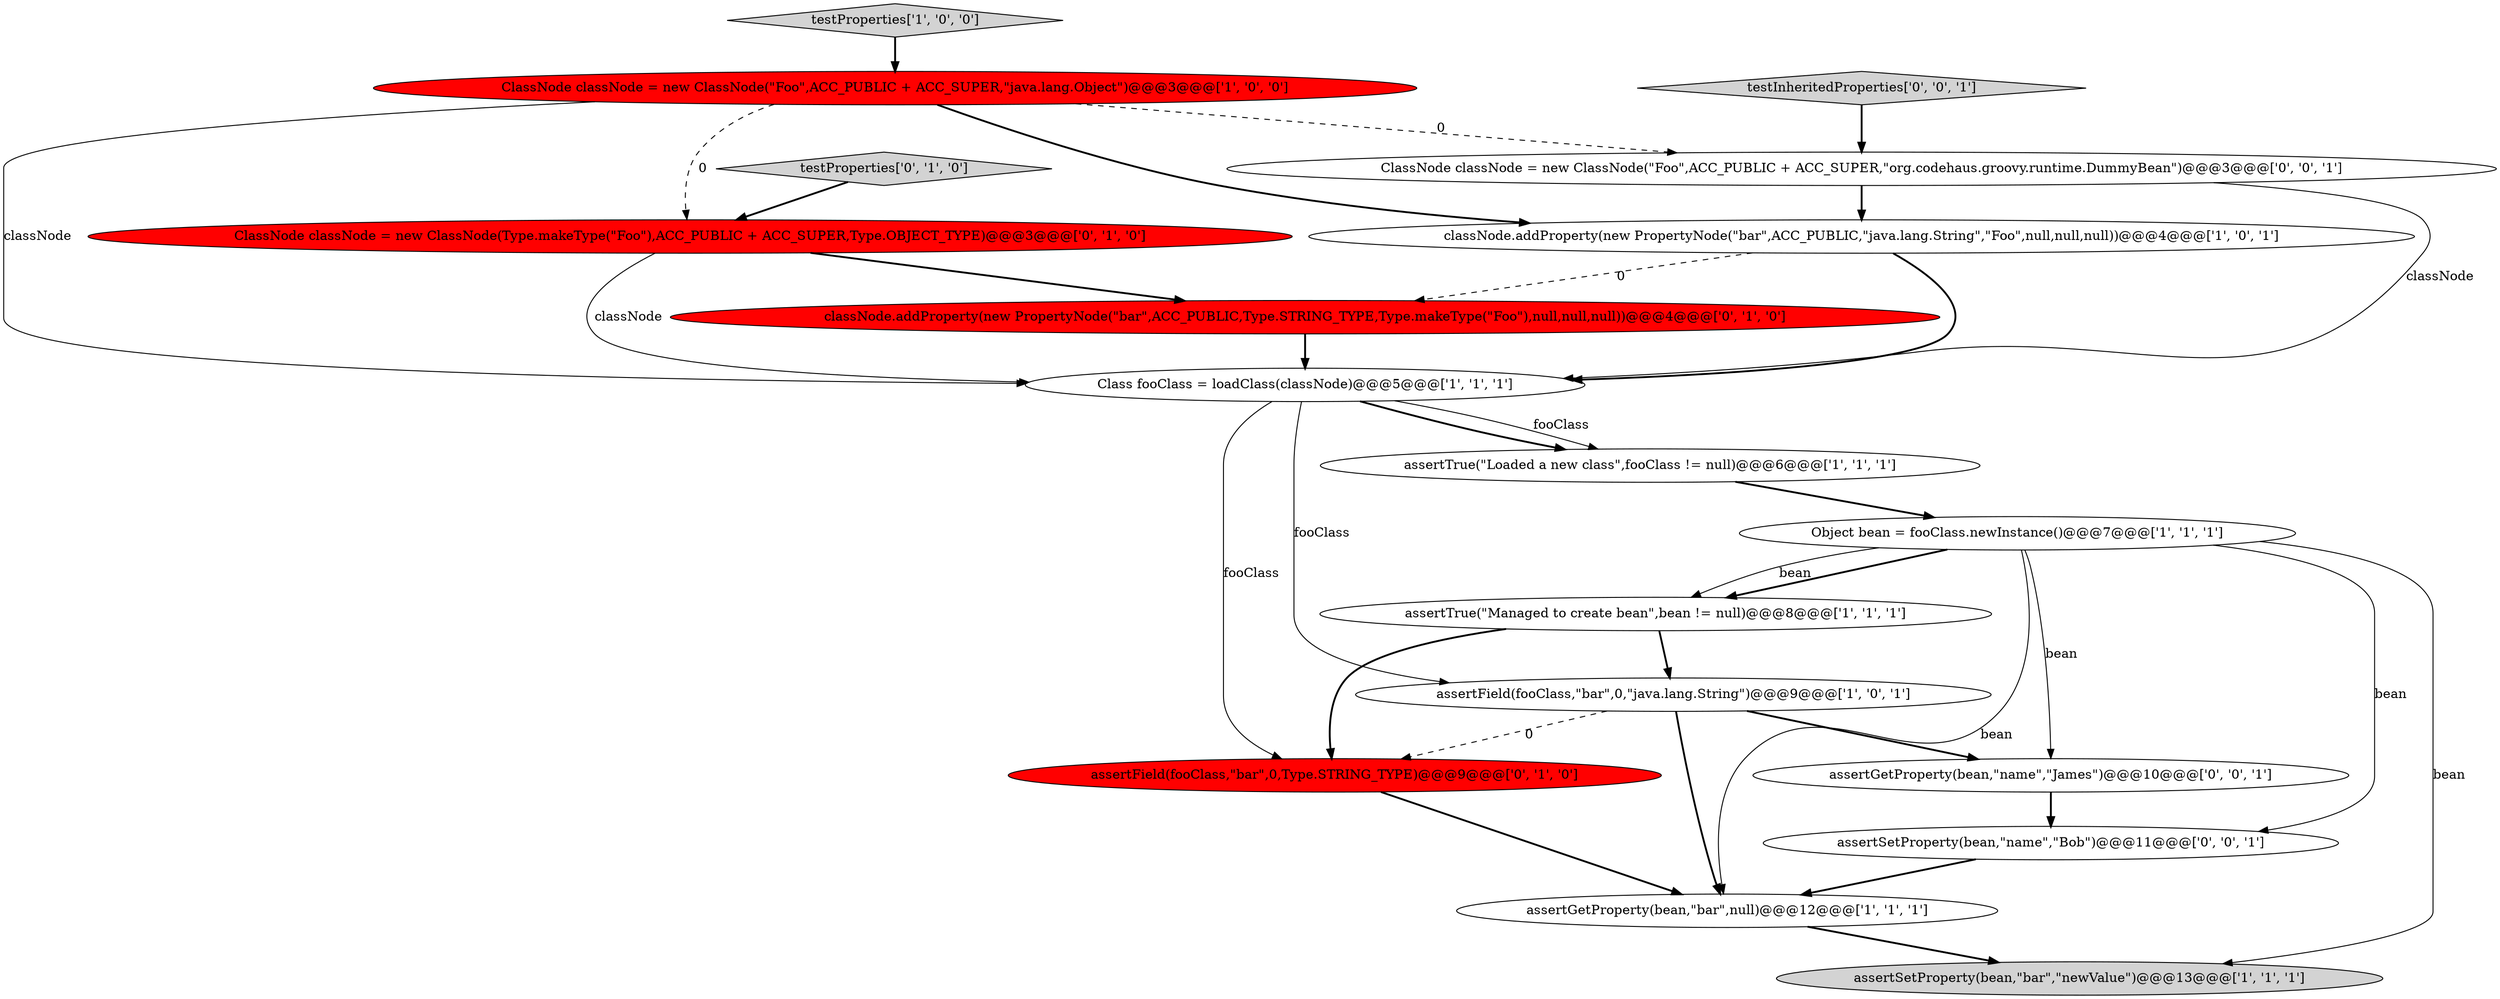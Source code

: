 digraph {
2 [style = filled, label = "assertTrue(\"Loaded a new class\",fooClass != null)@@@6@@@['1', '1', '1']", fillcolor = white, shape = ellipse image = "AAA0AAABBB1BBB"];
1 [style = filled, label = "ClassNode classNode = new ClassNode(\"Foo\",ACC_PUBLIC + ACC_SUPER,\"java.lang.Object\")@@@3@@@['1', '0', '0']", fillcolor = red, shape = ellipse image = "AAA1AAABBB1BBB"];
6 [style = filled, label = "Class fooClass = loadClass(classNode)@@@5@@@['1', '1', '1']", fillcolor = white, shape = ellipse image = "AAA0AAABBB1BBB"];
12 [style = filled, label = "testProperties['0', '1', '0']", fillcolor = lightgray, shape = diamond image = "AAA0AAABBB2BBB"];
5 [style = filled, label = "assertSetProperty(bean,\"bar\",\"newValue\")@@@13@@@['1', '1', '1']", fillcolor = lightgray, shape = ellipse image = "AAA0AAABBB1BBB"];
4 [style = filled, label = "assertGetProperty(bean,\"bar\",null)@@@12@@@['1', '1', '1']", fillcolor = white, shape = ellipse image = "AAA0AAABBB1BBB"];
8 [style = filled, label = "testProperties['1', '0', '0']", fillcolor = lightgray, shape = diamond image = "AAA0AAABBB1BBB"];
13 [style = filled, label = "classNode.addProperty(new PropertyNode(\"bar\",ACC_PUBLIC,Type.STRING_TYPE,Type.makeType(\"Foo\"),null,null,null))@@@4@@@['0', '1', '0']", fillcolor = red, shape = ellipse image = "AAA1AAABBB2BBB"];
16 [style = filled, label = "testInheritedProperties['0', '0', '1']", fillcolor = lightgray, shape = diamond image = "AAA0AAABBB3BBB"];
7 [style = filled, label = "assertField(fooClass,\"bar\",0,\"java.lang.String\")@@@9@@@['1', '0', '1']", fillcolor = white, shape = ellipse image = "AAA0AAABBB1BBB"];
11 [style = filled, label = "ClassNode classNode = new ClassNode(Type.makeType(\"Foo\"),ACC_PUBLIC + ACC_SUPER,Type.OBJECT_TYPE)@@@3@@@['0', '1', '0']", fillcolor = red, shape = ellipse image = "AAA1AAABBB2BBB"];
10 [style = filled, label = "assertField(fooClass,\"bar\",0,Type.STRING_TYPE)@@@9@@@['0', '1', '0']", fillcolor = red, shape = ellipse image = "AAA1AAABBB2BBB"];
14 [style = filled, label = "assertSetProperty(bean,\"name\",\"Bob\")@@@11@@@['0', '0', '1']", fillcolor = white, shape = ellipse image = "AAA0AAABBB3BBB"];
9 [style = filled, label = "classNode.addProperty(new PropertyNode(\"bar\",ACC_PUBLIC,\"java.lang.String\",\"Foo\",null,null,null))@@@4@@@['1', '0', '1']", fillcolor = white, shape = ellipse image = "AAA0AAABBB1BBB"];
0 [style = filled, label = "Object bean = fooClass.newInstance()@@@7@@@['1', '1', '1']", fillcolor = white, shape = ellipse image = "AAA0AAABBB1BBB"];
17 [style = filled, label = "assertGetProperty(bean,\"name\",\"James\")@@@10@@@['0', '0', '1']", fillcolor = white, shape = ellipse image = "AAA0AAABBB3BBB"];
15 [style = filled, label = "ClassNode classNode = new ClassNode(\"Foo\",ACC_PUBLIC + ACC_SUPER,\"org.codehaus.groovy.runtime.DummyBean\")@@@3@@@['0', '0', '1']", fillcolor = white, shape = ellipse image = "AAA0AAABBB3BBB"];
3 [style = filled, label = "assertTrue(\"Managed to create bean\",bean != null)@@@8@@@['1', '1', '1']", fillcolor = white, shape = ellipse image = "AAA0AAABBB1BBB"];
0->3 [style = bold, label=""];
16->15 [style = bold, label=""];
7->17 [style = bold, label=""];
0->4 [style = solid, label="bean"];
1->15 [style = dashed, label="0"];
12->11 [style = bold, label=""];
7->4 [style = bold, label=""];
0->3 [style = solid, label="bean"];
6->2 [style = solid, label="fooClass"];
1->9 [style = bold, label=""];
0->17 [style = solid, label="bean"];
9->6 [style = bold, label=""];
15->6 [style = solid, label="classNode"];
6->2 [style = bold, label=""];
8->1 [style = bold, label=""];
3->10 [style = bold, label=""];
2->0 [style = bold, label=""];
3->7 [style = bold, label=""];
17->14 [style = bold, label=""];
15->9 [style = bold, label=""];
1->11 [style = dashed, label="0"];
0->5 [style = solid, label="bean"];
11->13 [style = bold, label=""];
9->13 [style = dashed, label="0"];
6->10 [style = solid, label="fooClass"];
10->4 [style = bold, label=""];
6->7 [style = solid, label="fooClass"];
7->10 [style = dashed, label="0"];
13->6 [style = bold, label=""];
0->14 [style = solid, label="bean"];
4->5 [style = bold, label=""];
1->6 [style = solid, label="classNode"];
14->4 [style = bold, label=""];
11->6 [style = solid, label="classNode"];
}
